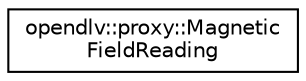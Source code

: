 digraph "Graphical Class Hierarchy"
{
 // LATEX_PDF_SIZE
  edge [fontname="Helvetica",fontsize="10",labelfontname="Helvetica",labelfontsize="10"];
  node [fontname="Helvetica",fontsize="10",shape=record];
  rankdir="LR";
  Node0 [label="opendlv::proxy::Magnetic\lFieldReading",height=0.2,width=0.4,color="black", fillcolor="white", style="filled",URL="$classopendlv_1_1proxy_1_1MagneticFieldReading.html",tooltip=" "];
}
